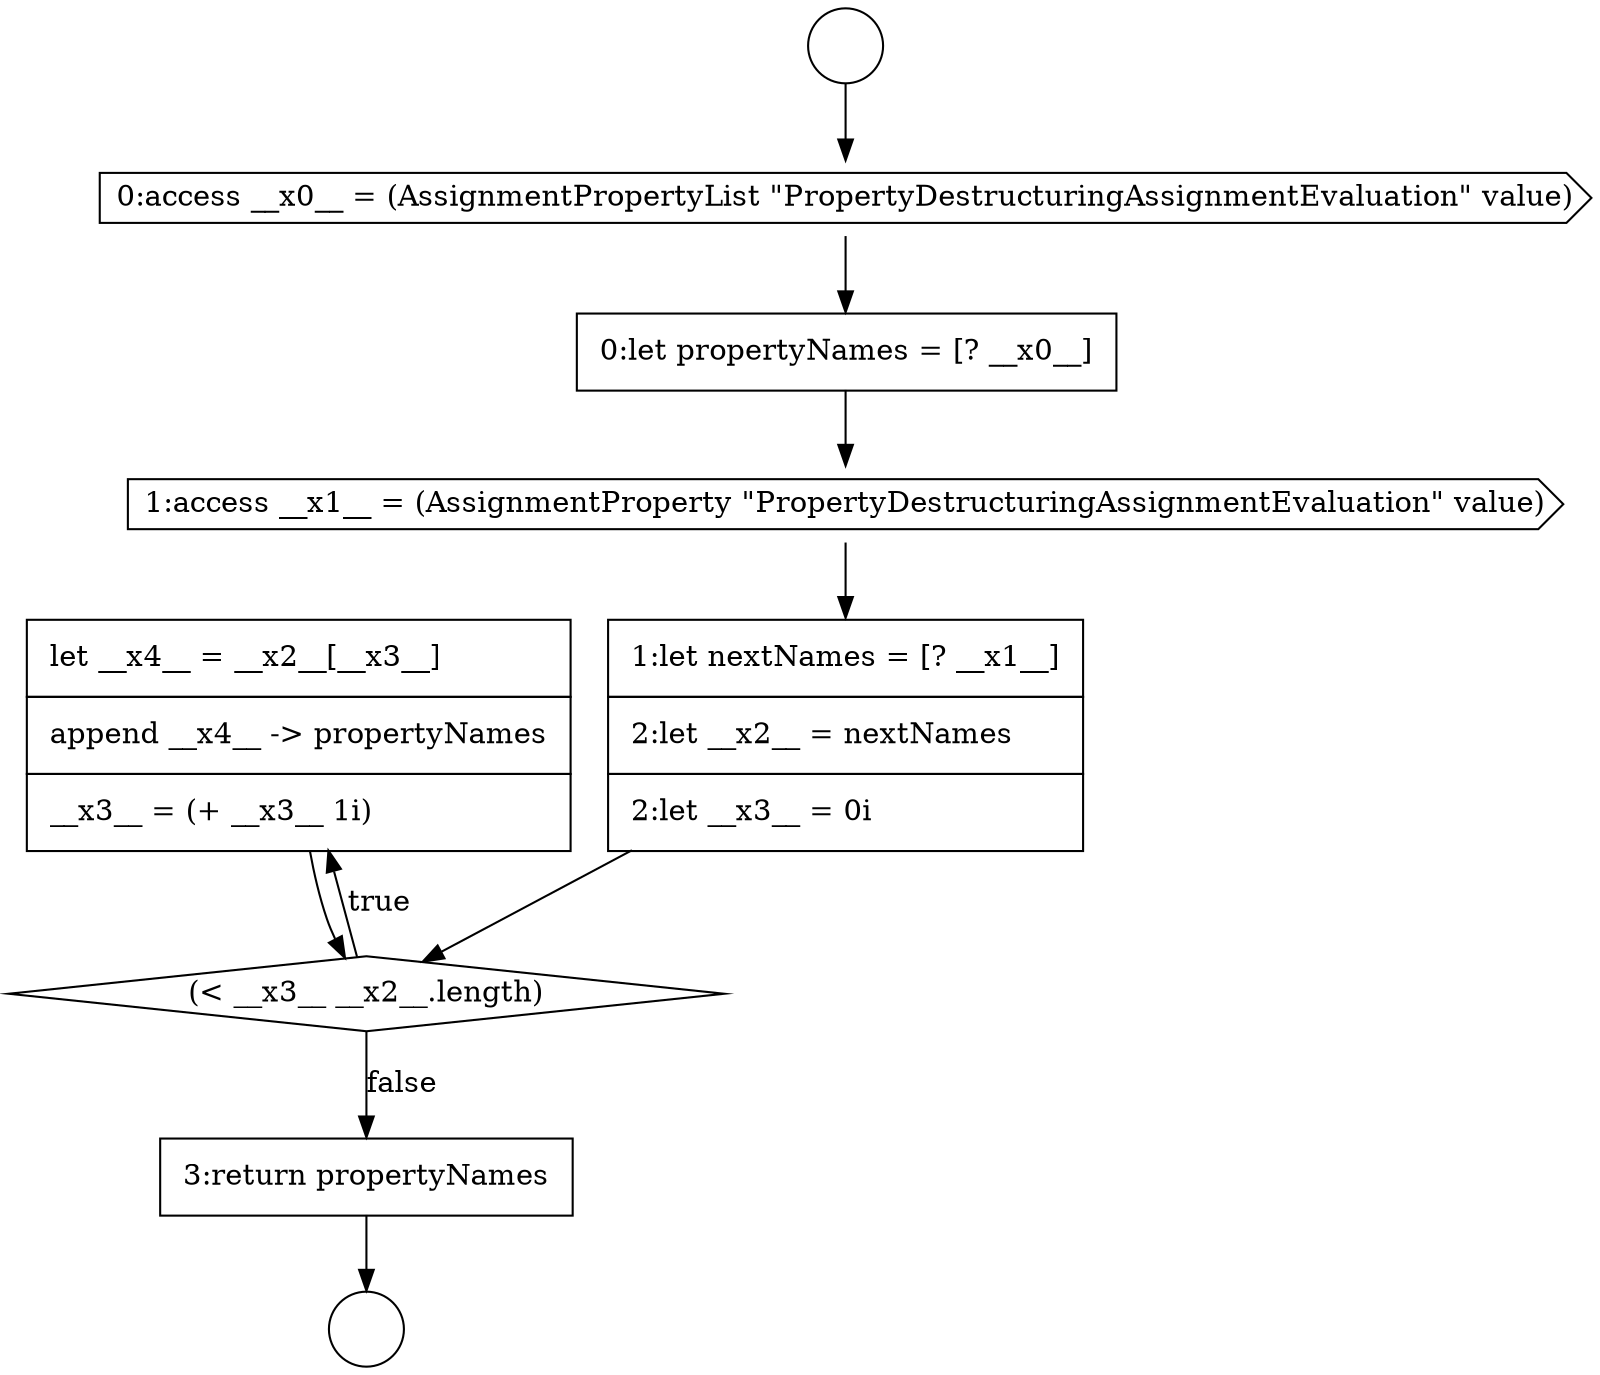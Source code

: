 digraph {
  node5227 [shape=none, margin=0, label=<<font color="black">
    <table border="0" cellborder="1" cellspacing="0" cellpadding="10">
      <tr><td align="left">let __x4__ = __x2__[__x3__]</td></tr>
      <tr><td align="left">append __x4__ -&gt; propertyNames</td></tr>
      <tr><td align="left">__x3__ = (+ __x3__ 1i)</td></tr>
    </table>
  </font>> color="black" fillcolor="white" style=filled]
  node5220 [shape=circle label=" " color="black" fillcolor="white" style=filled]
  node5221 [shape=circle label=" " color="black" fillcolor="white" style=filled]
  node5222 [shape=cds, label=<<font color="black">0:access __x0__ = (AssignmentPropertyList &quot;PropertyDestructuringAssignmentEvaluation&quot; value)</font>> color="black" fillcolor="white" style=filled]
  node5228 [shape=none, margin=0, label=<<font color="black">
    <table border="0" cellborder="1" cellspacing="0" cellpadding="10">
      <tr><td align="left">3:return propertyNames</td></tr>
    </table>
  </font>> color="black" fillcolor="white" style=filled]
  node5225 [shape=none, margin=0, label=<<font color="black">
    <table border="0" cellborder="1" cellspacing="0" cellpadding="10">
      <tr><td align="left">1:let nextNames = [? __x1__]</td></tr>
      <tr><td align="left">2:let __x2__ = nextNames</td></tr>
      <tr><td align="left">2:let __x3__ = 0i</td></tr>
    </table>
  </font>> color="black" fillcolor="white" style=filled]
  node5224 [shape=cds, label=<<font color="black">1:access __x1__ = (AssignmentProperty &quot;PropertyDestructuringAssignmentEvaluation&quot; value)</font>> color="black" fillcolor="white" style=filled]
  node5223 [shape=none, margin=0, label=<<font color="black">
    <table border="0" cellborder="1" cellspacing="0" cellpadding="10">
      <tr><td align="left">0:let propertyNames = [? __x0__]</td></tr>
    </table>
  </font>> color="black" fillcolor="white" style=filled]
  node5226 [shape=diamond, label=<<font color="black">(&lt; __x3__ __x2__.length)</font>> color="black" fillcolor="white" style=filled]
  node5225 -> node5226 [ color="black"]
  node5223 -> node5224 [ color="black"]
  node5228 -> node5221 [ color="black"]
  node5220 -> node5222 [ color="black"]
  node5227 -> node5226 [ color="black"]
  node5226 -> node5227 [label=<<font color="black">true</font>> color="black"]
  node5226 -> node5228 [label=<<font color="black">false</font>> color="black"]
  node5224 -> node5225 [ color="black"]
  node5222 -> node5223 [ color="black"]
}
